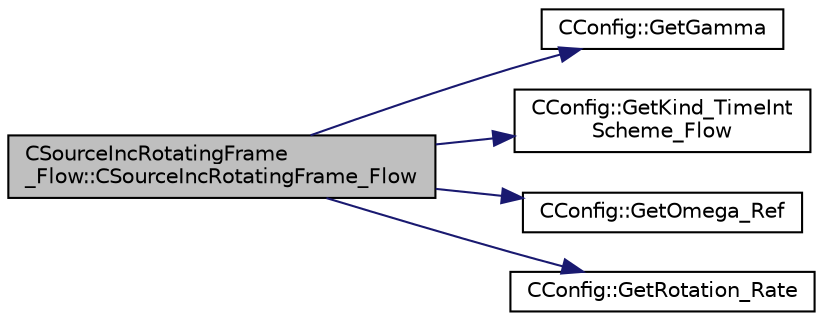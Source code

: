 digraph "CSourceIncRotatingFrame_Flow::CSourceIncRotatingFrame_Flow"
{
 // LATEX_PDF_SIZE
  edge [fontname="Helvetica",fontsize="10",labelfontname="Helvetica",labelfontsize="10"];
  node [fontname="Helvetica",fontsize="10",shape=record];
  rankdir="LR";
  Node1 [label="CSourceIncRotatingFrame\l_Flow::CSourceIncRotatingFrame_Flow",height=0.2,width=0.4,color="black", fillcolor="grey75", style="filled", fontcolor="black",tooltip="Constructor of the class."];
  Node1 -> Node2 [color="midnightblue",fontsize="10",style="solid",fontname="Helvetica"];
  Node2 [label="CConfig::GetGamma",height=0.2,width=0.4,color="black", fillcolor="white", style="filled",URL="$classCConfig.html#a0b5df9254891b32a88e83880778f9261",tooltip="Get the value of the Gamma of fluid (ratio of specific heats)."];
  Node1 -> Node3 [color="midnightblue",fontsize="10",style="solid",fontname="Helvetica"];
  Node3 [label="CConfig::GetKind_TimeInt\lScheme_Flow",height=0.2,width=0.4,color="black", fillcolor="white", style="filled",URL="$classCConfig.html#a568405f750ddcd4f702197e66b477ff9",tooltip="Get the kind of integration scheme (explicit or implicit) for the flow equations."];
  Node1 -> Node4 [color="midnightblue",fontsize="10",style="solid",fontname="Helvetica"];
  Node4 [label="CConfig::GetOmega_Ref",height=0.2,width=0.4,color="black", fillcolor="white", style="filled",URL="$classCConfig.html#ab3ab2f06b6d038aea73beed05cd13448",tooltip="Get the value of the reference angular velocity for non-dimensionalization."];
  Node1 -> Node5 [color="midnightblue",fontsize="10",style="solid",fontname="Helvetica"];
  Node5 [label="CConfig::GetRotation_Rate",height=0.2,width=0.4,color="black", fillcolor="white", style="filled",URL="$classCConfig.html#a3f9890ff8ca2b98646e4ebf3de8c9c13",tooltip="Get the rotation rate of the mesh."];
}
